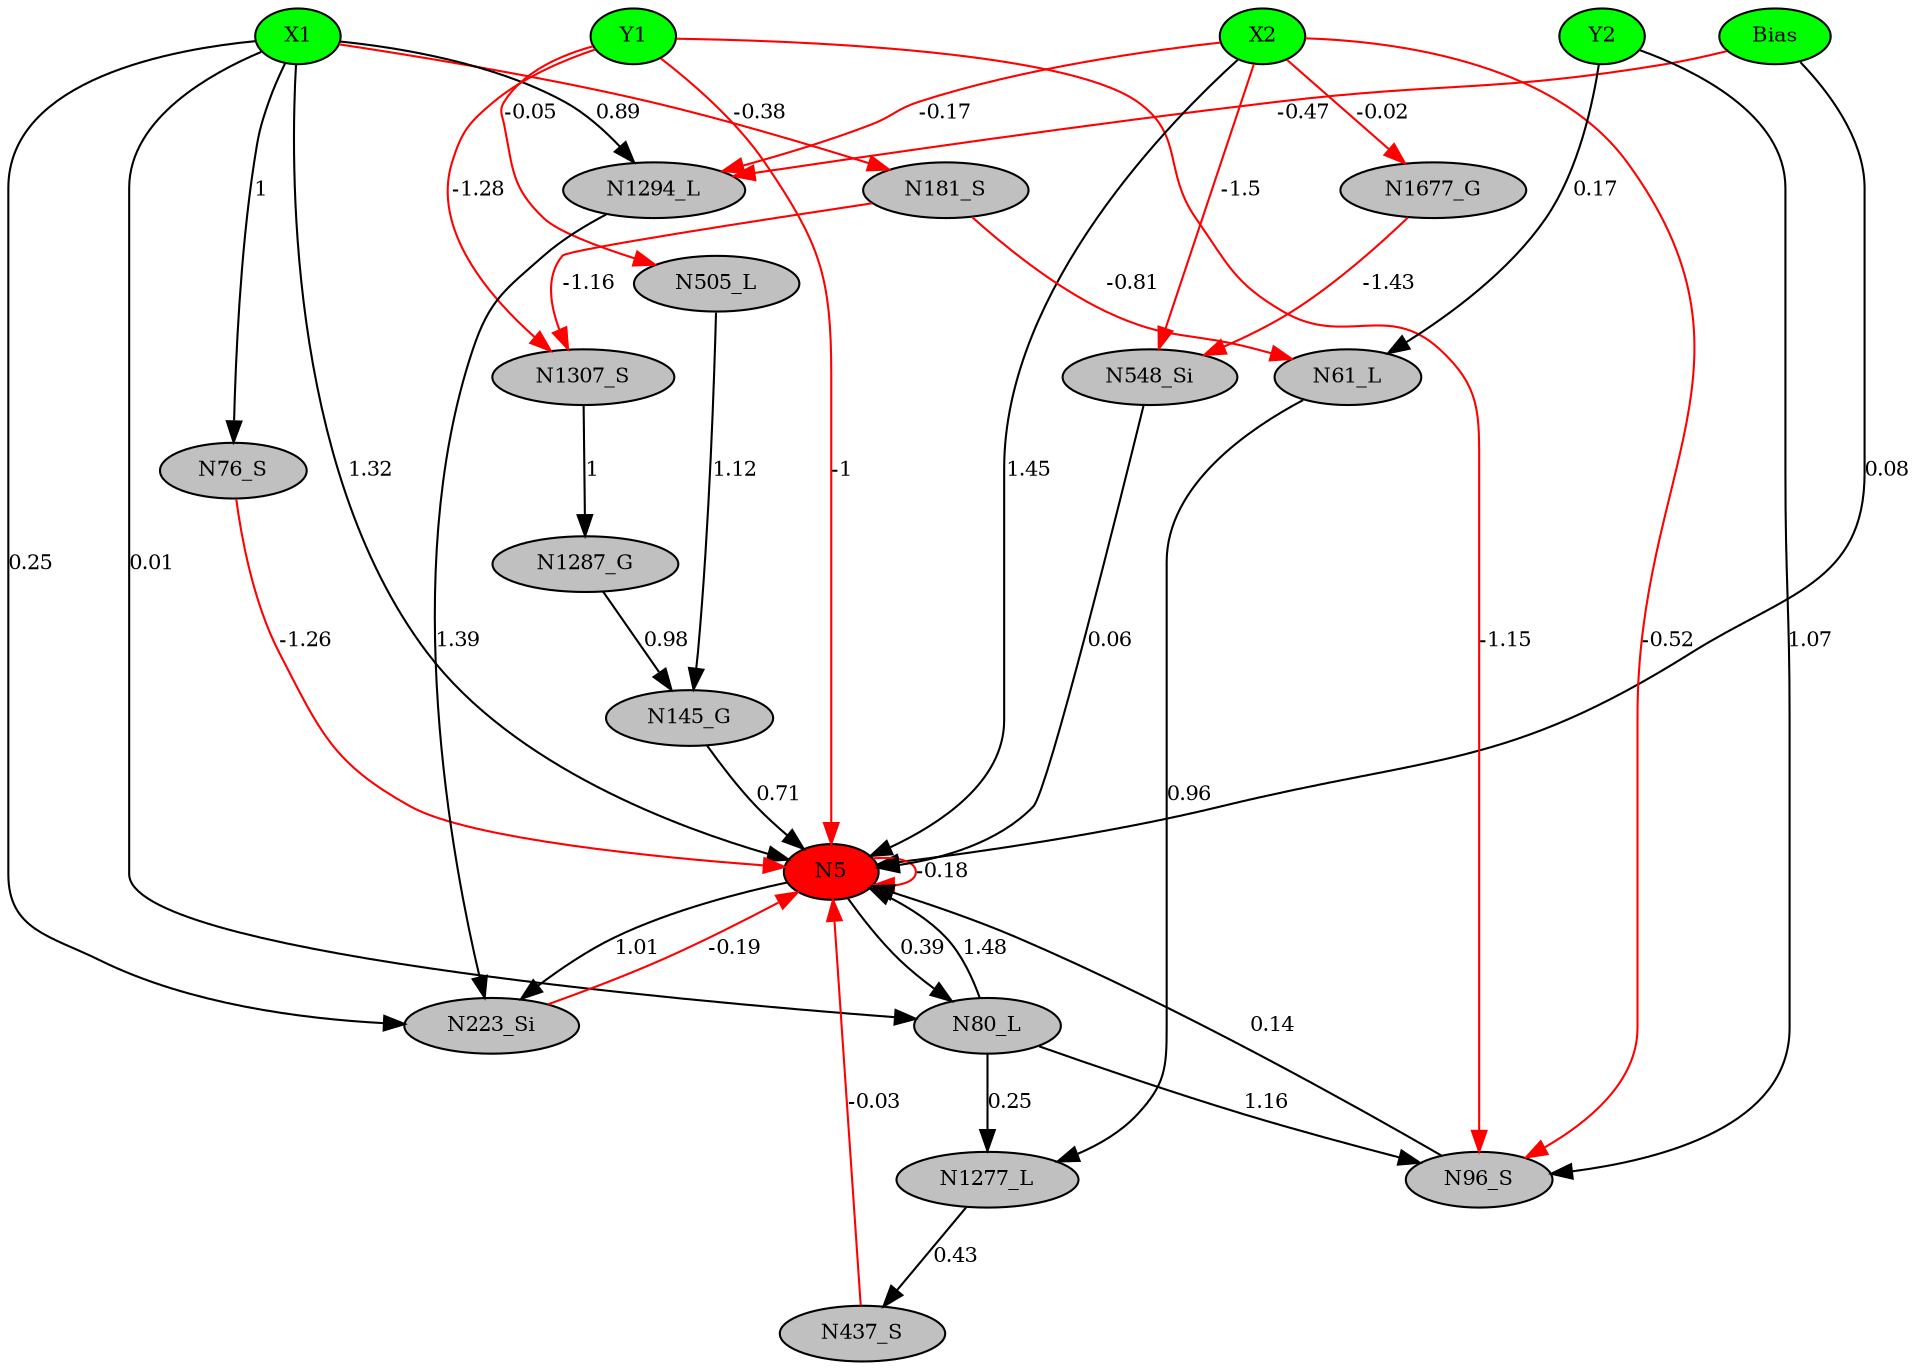 digraph g { 
N0 [shape=ellipse, label=Bias,fontsize=10,height=0.1,width=0.1,style=filled,fillcolor=green]
N1[shape=ellipse label=X1,fontsize=10,height=0.1,width=0.1,style=filled,fillcolor=green]
N2[shape=ellipse label=Y1,fontsize=10,height=0.1,width=0.1,style=filled,fillcolor=green]
N3[shape=ellipse label=X2,fontsize=10,height=0.1,width=0.1,style=filled,fillcolor=green]
N4[shape=ellipse label=Y2,fontsize=10,height=0.1,width=0.1,style=filled,fillcolor=green]
N5[shape=ellipse,fontsize = 10, height = 0.1, width = 0.1, style = filled, fillcolor = red]
N61[shape=ellipse, label=N61_L,fontsize=10,height=0.1,width=0.1,style=filled,fillcolor=gray]
N76[shape=ellipse, label=N76_S,fontsize=10,height=0.1,width=0.1,style=filled,fillcolor=gray]
N80[shape=ellipse, label=N80_L,fontsize=10,height=0.1,width=0.1,style=filled,fillcolor=gray]
N96[shape=ellipse, label=N96_S,fontsize=10,height=0.1,width=0.1,style=filled,fillcolor=gray]
N145[shape=ellipse, label=N145_G,fontsize=10,height=0.1,width=0.1,style=filled,fillcolor=gray]
N181[shape=ellipse, label=N181_S,fontsize=10,height=0.1,width=0.1,style=filled,fillcolor=gray]
N223[shape=ellipse, label=N223_Si,fontsize=10,height=0.1,width=0.1,style=filled,fillcolor=gray]
N437[shape=ellipse, label=N437_S,fontsize=10,height=0.1,width=0.1,style=filled,fillcolor=gray]
N505[shape=ellipse, label=N505_L,fontsize=10,height=0.1,width=0.1,style=filled,fillcolor=gray]
N548[shape=ellipse, label=N548_Si,fontsize=10,height=0.1,width=0.1,style=filled,fillcolor=gray]
N1277[shape=ellipse, label=N1277_L,fontsize=10,height=0.1,width=0.1,style=filled,fillcolor=gray]
N1287[shape=ellipse, label=N1287_G,fontsize=10,height=0.1,width=0.1,style=filled,fillcolor=gray]
N1294[shape=ellipse, label=N1294_L,fontsize=10,height=0.1,width=0.1,style=filled,fillcolor=gray]
N1307[shape=ellipse, label=N1307_S,fontsize=10,height=0.1,width=0.1,style=filled,fillcolor=gray]
N1677[shape=ellipse, label=N1677_G,fontsize=10,height=0.1,width=0.1,style=filled,fillcolor=gray]
N0 -> N5 [color=black] [ label=0.08,fontsize=10]
N1 -> N5 [color=black] [ label=1.32,fontsize=10]
N2 -> N5 [color=red] [arrowType=inv][ label=-1,fontsize=10]
N3 -> N5 [color=black] [ label=1.45,fontsize=10]
N5 -> N5 [color=red] [arrowType=inv][ label=-0.18,fontsize=10]
N4 -> N61 [color=black] [ label=0.17,fontsize=10]
N1 -> N76 [color=black] [ label=1,fontsize=10]
N76 -> N5 [color=red] [arrowType=inv][ label=-1.26,fontsize=10]
N5 -> N80 [color=black] [ label=0.39,fontsize=10]
N80 -> N5 [color=black] [ label=1.48,fontsize=10]
N4 -> N96 [color=black] [ label=1.07,fontsize=10]
N96 -> N5 [color=black] [ label=0.14,fontsize=10]
N145 -> N5 [color=black] [ label=0.71,fontsize=10]
N1 -> N181 [color=red] [arrowType=inv][ label=-0.38,fontsize=10]
N181 -> N61 [color=red] [arrowType=inv][ label=-0.81,fontsize=10]
N5 -> N223 [color=black] [ label=1.01,fontsize=10]
N223 -> N5 [color=red] [arrowType=inv][ label=-0.19,fontsize=10]
N437 -> N5 [color=red] [arrowType=inv][ label=-0.03,fontsize=10]
N1 -> N80 [color=black] [ label=0.01,fontsize=10]
N2 -> N96 [color=red] [arrowType=inv][ label=-1.15,fontsize=10]
N2 -> N505 [color=red] [arrowType=inv][ label=-0.05,fontsize=10]
N505 -> N145 [color=black] [ label=1.12,fontsize=10]
N3 -> N548 [color=red] [arrowType=inv][ label=-1.5,fontsize=10]
N548 -> N5 [color=black] [ label=0.06,fontsize=10]
N3 -> N96 [color=red] [arrowType=inv][ label=-0.52,fontsize=10]
N80 -> N96 [color=black] [ label=1.16,fontsize=10]
N1 -> N223 [color=black] [ label=0.25,fontsize=10]
N61 -> N1277 [color=black] [ label=0.96,fontsize=10]
N1277 -> N437 [color=black] [ label=0.43,fontsize=10]
N1287 -> N145 [color=black] [ label=0.98,fontsize=10]
N0 -> N1294 [color=red] [arrowType=inv][ label=-0.47,fontsize=10]
N1294 -> N223 [color=black] [ label=1.39,fontsize=10]
N2 -> N1307 [color=red] [arrowType=inv][ label=-1.28,fontsize=10]
N1307 -> N1287 [color=black] [ label=1,fontsize=10]
N1 -> N1294 [color=black] [ label=0.89,fontsize=10]
N3 -> N1677 [color=red] [arrowType=inv][ label=-0.02,fontsize=10]
N1677 -> N548 [color=red] [arrowType=inv][ label=-1.43,fontsize=10]
N181 -> N1307 [color=red] [arrowType=inv][ label=-1.16,fontsize=10]
N3 -> N1294 [color=red] [arrowType=inv][ label=-0.17,fontsize=10]
N80 -> N1277 [color=black] [ label=0.25,fontsize=10]
 { rank=same; 
N5
 } 
 { rank=same; 
N1 ->N2 ->N3 ->N4 ->N0 [style=invis]
 } 
}
